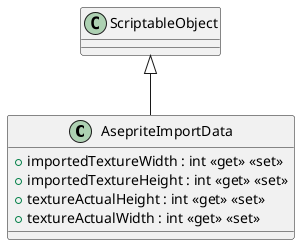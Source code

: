 @startuml
class AsepriteImportData {
    + importedTextureWidth : int <<get>> <<set>>
    + importedTextureHeight : int <<get>> <<set>>
    + textureActualHeight : int <<get>> <<set>>
    + textureActualWidth : int <<get>> <<set>>
}
ScriptableObject <|-- AsepriteImportData
@enduml
